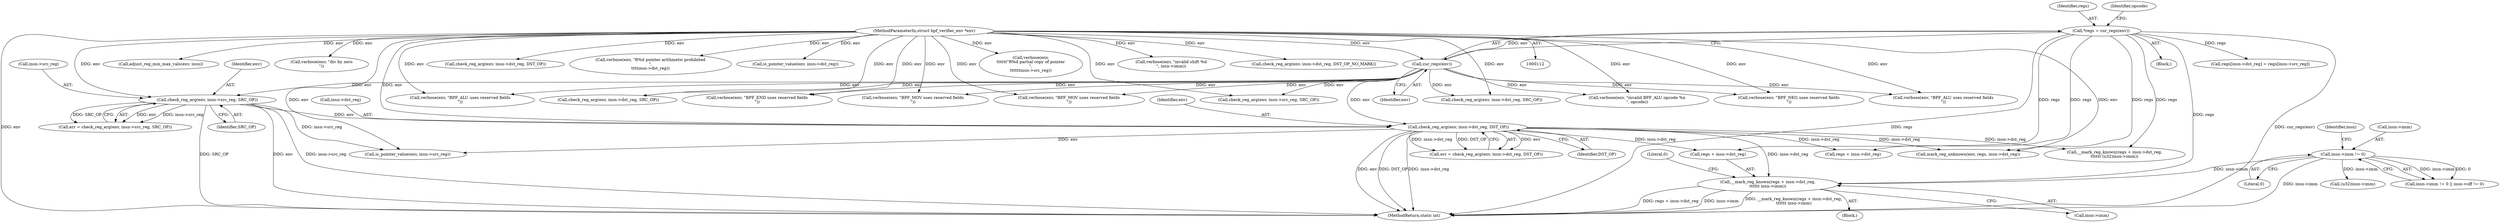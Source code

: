 digraph "0_linux_95a762e2c8c942780948091f8f2a4f32fce1ac6f@pointer" {
"1000442" [label="(Call,__mark_reg_known(regs + insn->dst_reg,\n\t\t\t\t\t\t insn->imm))"];
"1000117" [label="(Call,*regs = cur_regs(env))"];
"1000119" [label="(Call,cur_regs(env))"];
"1000113" [label="(MethodParameterIn,struct bpf_verifier_env *env)"];
"1000329" [label="(Call,check_reg_arg(env, insn->dst_reg, DST_OP))"];
"1000296" [label="(Call,check_reg_arg(env, insn->src_reg, SRC_OP))"];
"1000277" [label="(Call,insn->imm != 0)"];
"1000294" [label="(Call,err = check_reg_arg(env, insn->src_reg, SRC_OP))"];
"1000288" [label="(Call,verbose(env, \"BPF_MOV uses reserved fields\n\"))"];
"1000330" [label="(Identifier,env)"];
"1000541" [label="(Call,check_reg_arg(env, insn->dst_reg, SRC_OP))"];
"1000378" [label="(Call,is_pointer_value(env, insn->src_reg))"];
"1000646" [label="(Call,adjust_reg_min_max_vals(env, insn))"];
"1000443" [label="(Call,regs + insn->dst_reg)"];
"1000321" [label="(Call,verbose(env, \"BPF_MOV uses reserved fields\n\"))"];
"1000329" [label="(Call,check_reg_arg(env, insn->dst_reg, DST_OP))"];
"1000651" [label="(MethodReturn,static int)"];
"1000277" [label="(Call,insn->imm != 0)"];
"1000454" [label="(Call,regs + insn->dst_reg)"];
"1000573" [label="(Call,verbose(env, \"div by zero\n\"))"];
"1000118" [label="(Identifier,regs)"];
"1000123" [label="(Identifier,opcode)"];
"1000296" [label="(Call,check_reg_arg(env, insn->src_reg, SRC_OP))"];
"1000115" [label="(Block,)"];
"1000119" [label="(Call,cur_regs(env))"];
"1000459" [label="(Call,(u32)insn->imm)"];
"1000120" [label="(Identifier,env)"];
"1000508" [label="(Call,check_reg_arg(env, insn->src_reg, SRC_OP))"];
"1000251" [label="(Call,check_reg_arg(env, insn->dst_reg, DST_OP))"];
"1000453" [label="(Call,__mark_reg_known(regs + insn->dst_reg,\n\t\t\t\t\t\t (u32)insn->imm))"];
"1000441" [label="(Block,)"];
"1000240" [label="(Call,verbose(env, \"R%d pointer arithmetic prohibited\n\",\n\t\t\t\tinsn->dst_reg))"];
"1000327" [label="(Call,err = check_reg_arg(env, insn->dst_reg, DST_OP))"];
"1000234" [label="(Call,is_pointer_value(env, insn->dst_reg))"];
"1000442" [label="(Call,__mark_reg_known(regs + insn->dst_reg,\n\t\t\t\t\t\t insn->imm))"];
"1000500" [label="(Call,verbose(env, \"BPF_ALU uses reserved fields\n\"))"];
"1000281" [label="(Literal,0)"];
"1000117" [label="(Call,*regs = cur_regs(env))"];
"1000301" [label="(Identifier,SRC_OP)"];
"1000384" [label="(Call,verbose(env,\n\t\t\t\t\t\t\"R%d partial copy of pointer\n\",\n\t\t\t\t\t\tinsn->src_reg))"];
"1000650" [label="(Literal,0)"];
"1000284" [label="(Identifier,insn)"];
"1000215" [label="(Call,verbose(env, \"BPF_END uses reserved fields\n\"))"];
"1000331" [label="(Call,insn->dst_reg)"];
"1000624" [label="(Call,verbose(env, \"invalid shift %d\n\", insn->imm))"];
"1000298" [label="(Call,insn->src_reg)"];
"1000113" [label="(MethodParameterIn,struct bpf_verifier_env *env)"];
"1000635" [label="(Call,check_reg_arg(env, insn->dst_reg, DST_OP_NO_MARK))"];
"1000297" [label="(Identifier,env)"];
"1000276" [label="(Call,insn->imm != 0 || insn->off != 0)"];
"1000223" [label="(Call,check_reg_arg(env, insn->dst_reg, SRC_OP))"];
"1000448" [label="(Call,insn->imm)"];
"1000355" [label="(Call,regs[insn->dst_reg] = regs[insn->src_reg])"];
"1000470" [label="(Call,verbose(env, \"invalid BPF_ALU opcode %x\n\", opcode))"];
"1000334" [label="(Identifier,DST_OP)"];
"1000393" [label="(Call,mark_reg_unknown(env, regs, insn->dst_reg))"];
"1000278" [label="(Call,insn->imm)"];
"1000169" [label="(Call,verbose(env, \"BPF_NEG uses reserved fields\n\"))"];
"1000533" [label="(Call,verbose(env, \"BPF_ALU uses reserved fields\n\"))"];
"1000442" -> "1000441"  [label="AST: "];
"1000442" -> "1000448"  [label="CFG: "];
"1000443" -> "1000442"  [label="AST: "];
"1000448" -> "1000442"  [label="AST: "];
"1000650" -> "1000442"  [label="CFG: "];
"1000442" -> "1000651"  [label="DDG: __mark_reg_known(regs + insn->dst_reg,\n\t\t\t\t\t\t insn->imm)"];
"1000442" -> "1000651"  [label="DDG: regs + insn->dst_reg"];
"1000442" -> "1000651"  [label="DDG: insn->imm"];
"1000117" -> "1000442"  [label="DDG: regs"];
"1000329" -> "1000442"  [label="DDG: insn->dst_reg"];
"1000277" -> "1000442"  [label="DDG: insn->imm"];
"1000117" -> "1000115"  [label="AST: "];
"1000117" -> "1000119"  [label="CFG: "];
"1000118" -> "1000117"  [label="AST: "];
"1000119" -> "1000117"  [label="AST: "];
"1000123" -> "1000117"  [label="CFG: "];
"1000117" -> "1000651"  [label="DDG: regs"];
"1000117" -> "1000651"  [label="DDG: cur_regs(env)"];
"1000119" -> "1000117"  [label="DDG: env"];
"1000117" -> "1000355"  [label="DDG: regs"];
"1000117" -> "1000393"  [label="DDG: regs"];
"1000117" -> "1000443"  [label="DDG: regs"];
"1000117" -> "1000453"  [label="DDG: regs"];
"1000117" -> "1000454"  [label="DDG: regs"];
"1000119" -> "1000120"  [label="CFG: "];
"1000120" -> "1000119"  [label="AST: "];
"1000113" -> "1000119"  [label="DDG: env"];
"1000119" -> "1000169"  [label="DDG: env"];
"1000119" -> "1000215"  [label="DDG: env"];
"1000119" -> "1000223"  [label="DDG: env"];
"1000119" -> "1000288"  [label="DDG: env"];
"1000119" -> "1000296"  [label="DDG: env"];
"1000119" -> "1000321"  [label="DDG: env"];
"1000119" -> "1000329"  [label="DDG: env"];
"1000119" -> "1000470"  [label="DDG: env"];
"1000119" -> "1000500"  [label="DDG: env"];
"1000119" -> "1000508"  [label="DDG: env"];
"1000119" -> "1000533"  [label="DDG: env"];
"1000119" -> "1000541"  [label="DDG: env"];
"1000113" -> "1000112"  [label="AST: "];
"1000113" -> "1000651"  [label="DDG: env"];
"1000113" -> "1000169"  [label="DDG: env"];
"1000113" -> "1000215"  [label="DDG: env"];
"1000113" -> "1000223"  [label="DDG: env"];
"1000113" -> "1000234"  [label="DDG: env"];
"1000113" -> "1000240"  [label="DDG: env"];
"1000113" -> "1000251"  [label="DDG: env"];
"1000113" -> "1000288"  [label="DDG: env"];
"1000113" -> "1000296"  [label="DDG: env"];
"1000113" -> "1000321"  [label="DDG: env"];
"1000113" -> "1000329"  [label="DDG: env"];
"1000113" -> "1000378"  [label="DDG: env"];
"1000113" -> "1000384"  [label="DDG: env"];
"1000113" -> "1000393"  [label="DDG: env"];
"1000113" -> "1000470"  [label="DDG: env"];
"1000113" -> "1000500"  [label="DDG: env"];
"1000113" -> "1000508"  [label="DDG: env"];
"1000113" -> "1000533"  [label="DDG: env"];
"1000113" -> "1000541"  [label="DDG: env"];
"1000113" -> "1000573"  [label="DDG: env"];
"1000113" -> "1000624"  [label="DDG: env"];
"1000113" -> "1000635"  [label="DDG: env"];
"1000113" -> "1000646"  [label="DDG: env"];
"1000329" -> "1000327"  [label="AST: "];
"1000329" -> "1000334"  [label="CFG: "];
"1000330" -> "1000329"  [label="AST: "];
"1000331" -> "1000329"  [label="AST: "];
"1000334" -> "1000329"  [label="AST: "];
"1000327" -> "1000329"  [label="CFG: "];
"1000329" -> "1000651"  [label="DDG: DST_OP"];
"1000329" -> "1000651"  [label="DDG: insn->dst_reg"];
"1000329" -> "1000651"  [label="DDG: env"];
"1000329" -> "1000327"  [label="DDG: env"];
"1000329" -> "1000327"  [label="DDG: insn->dst_reg"];
"1000329" -> "1000327"  [label="DDG: DST_OP"];
"1000296" -> "1000329"  [label="DDG: env"];
"1000329" -> "1000378"  [label="DDG: env"];
"1000329" -> "1000393"  [label="DDG: insn->dst_reg"];
"1000329" -> "1000443"  [label="DDG: insn->dst_reg"];
"1000329" -> "1000453"  [label="DDG: insn->dst_reg"];
"1000329" -> "1000454"  [label="DDG: insn->dst_reg"];
"1000296" -> "1000294"  [label="AST: "];
"1000296" -> "1000301"  [label="CFG: "];
"1000297" -> "1000296"  [label="AST: "];
"1000298" -> "1000296"  [label="AST: "];
"1000301" -> "1000296"  [label="AST: "];
"1000294" -> "1000296"  [label="CFG: "];
"1000296" -> "1000651"  [label="DDG: insn->src_reg"];
"1000296" -> "1000651"  [label="DDG: SRC_OP"];
"1000296" -> "1000651"  [label="DDG: env"];
"1000296" -> "1000294"  [label="DDG: env"];
"1000296" -> "1000294"  [label="DDG: insn->src_reg"];
"1000296" -> "1000294"  [label="DDG: SRC_OP"];
"1000296" -> "1000378"  [label="DDG: insn->src_reg"];
"1000277" -> "1000276"  [label="AST: "];
"1000277" -> "1000281"  [label="CFG: "];
"1000278" -> "1000277"  [label="AST: "];
"1000281" -> "1000277"  [label="AST: "];
"1000284" -> "1000277"  [label="CFG: "];
"1000276" -> "1000277"  [label="CFG: "];
"1000277" -> "1000651"  [label="DDG: insn->imm"];
"1000277" -> "1000276"  [label="DDG: insn->imm"];
"1000277" -> "1000276"  [label="DDG: 0"];
"1000277" -> "1000459"  [label="DDG: insn->imm"];
}
